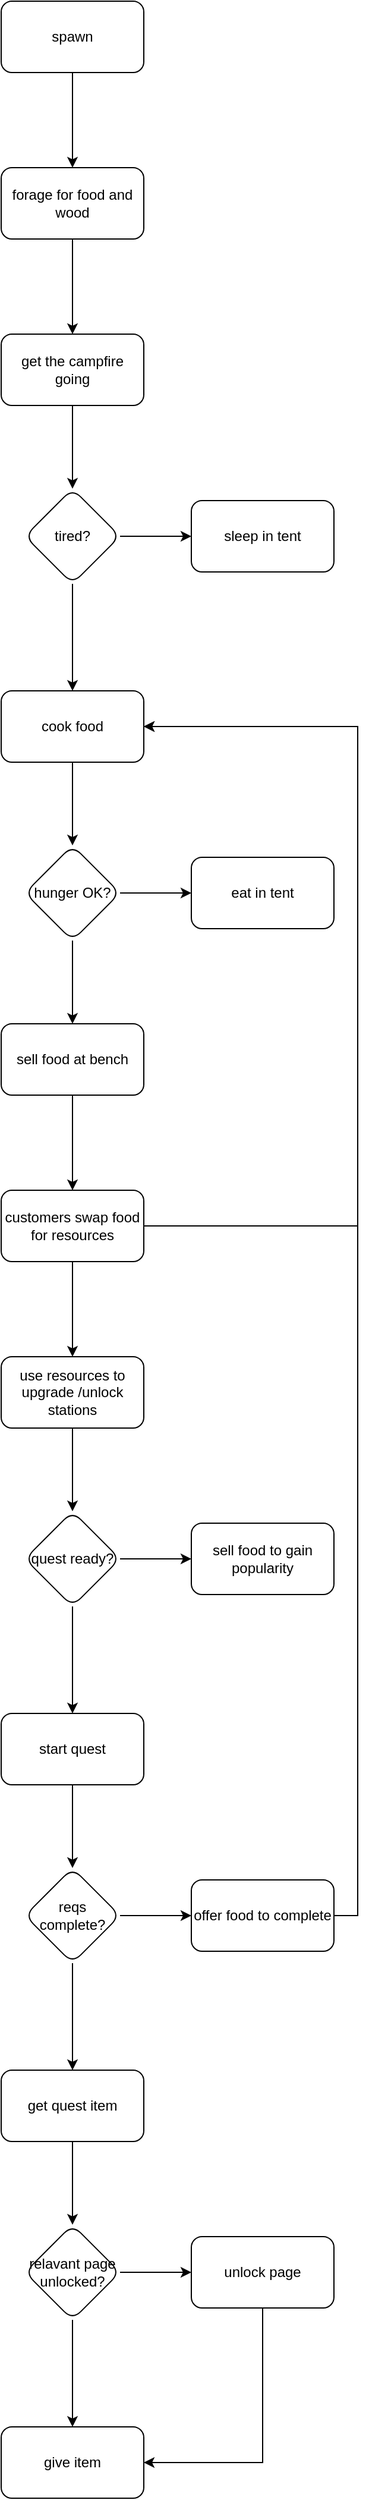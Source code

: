 <mxfile version="16.0.0" type="device"><diagram id="C5RBs43oDa-KdzZeNtuy" name="Page-1"><mxGraphModel dx="1342" dy="905" grid="1" gridSize="10" guides="1" tooltips="1" connect="1" arrows="1" fold="1" page="1" pageScale="1" pageWidth="827" pageHeight="1169" math="0" shadow="0"><root><mxCell id="WIyWlLk6GJQsqaUBKTNV-0"/><mxCell id="WIyWlLk6GJQsqaUBKTNV-1" parent="WIyWlLk6GJQsqaUBKTNV-0"/><mxCell id="COHZVYa6Z2h2SH25fkoG-2" value="" style="edgeStyle=orthogonalEdgeStyle;rounded=0;orthogonalLoop=1;jettySize=auto;html=1;" edge="1" parent="WIyWlLk6GJQsqaUBKTNV-1" source="COHZVYa6Z2h2SH25fkoG-0" target="COHZVYa6Z2h2SH25fkoG-1"><mxGeometry relative="1" as="geometry"/></mxCell><mxCell id="COHZVYa6Z2h2SH25fkoG-0" value="spawn" style="rounded=1;whiteSpace=wrap;html=1;" vertex="1" parent="WIyWlLk6GJQsqaUBKTNV-1"><mxGeometry x="30" y="10" width="120" height="60" as="geometry"/></mxCell><mxCell id="COHZVYa6Z2h2SH25fkoG-4" value="" style="edgeStyle=orthogonalEdgeStyle;rounded=0;orthogonalLoop=1;jettySize=auto;html=1;" edge="1" parent="WIyWlLk6GJQsqaUBKTNV-1" source="COHZVYa6Z2h2SH25fkoG-1" target="COHZVYa6Z2h2SH25fkoG-3"><mxGeometry relative="1" as="geometry"/></mxCell><mxCell id="COHZVYa6Z2h2SH25fkoG-1" value="forage for food and wood" style="whiteSpace=wrap;html=1;rounded=1;" vertex="1" parent="WIyWlLk6GJQsqaUBKTNV-1"><mxGeometry x="30" y="150" width="120" height="60" as="geometry"/></mxCell><mxCell id="COHZVYa6Z2h2SH25fkoG-6" value="" style="edgeStyle=orthogonalEdgeStyle;rounded=0;orthogonalLoop=1;jettySize=auto;html=1;" edge="1" parent="WIyWlLk6GJQsqaUBKTNV-1" source="COHZVYa6Z2h2SH25fkoG-3" target="COHZVYa6Z2h2SH25fkoG-5"><mxGeometry relative="1" as="geometry"/></mxCell><mxCell id="COHZVYa6Z2h2SH25fkoG-3" value="get the campfire going" style="whiteSpace=wrap;html=1;rounded=1;" vertex="1" parent="WIyWlLk6GJQsqaUBKTNV-1"><mxGeometry x="30" y="290" width="120" height="60" as="geometry"/></mxCell><mxCell id="COHZVYa6Z2h2SH25fkoG-8" value="" style="edgeStyle=orthogonalEdgeStyle;rounded=0;orthogonalLoop=1;jettySize=auto;html=1;" edge="1" parent="WIyWlLk6GJQsqaUBKTNV-1" source="COHZVYa6Z2h2SH25fkoG-5" target="COHZVYa6Z2h2SH25fkoG-7"><mxGeometry relative="1" as="geometry"/></mxCell><mxCell id="COHZVYa6Z2h2SH25fkoG-10" value="" style="edgeStyle=orthogonalEdgeStyle;rounded=0;orthogonalLoop=1;jettySize=auto;html=1;" edge="1" parent="WIyWlLk6GJQsqaUBKTNV-1" source="COHZVYa6Z2h2SH25fkoG-5" target="COHZVYa6Z2h2SH25fkoG-9"><mxGeometry relative="1" as="geometry"/></mxCell><mxCell id="COHZVYa6Z2h2SH25fkoG-5" value="tired?" style="rhombus;whiteSpace=wrap;html=1;rounded=1;" vertex="1" parent="WIyWlLk6GJQsqaUBKTNV-1"><mxGeometry x="50" y="420" width="80" height="80" as="geometry"/></mxCell><mxCell id="COHZVYa6Z2h2SH25fkoG-7" value="sleep in tent" style="whiteSpace=wrap;html=1;rounded=1;" vertex="1" parent="WIyWlLk6GJQsqaUBKTNV-1"><mxGeometry x="190" y="430" width="120" height="60" as="geometry"/></mxCell><mxCell id="COHZVYa6Z2h2SH25fkoG-12" value="" style="edgeStyle=orthogonalEdgeStyle;rounded=0;orthogonalLoop=1;jettySize=auto;html=1;" edge="1" parent="WIyWlLk6GJQsqaUBKTNV-1" source="COHZVYa6Z2h2SH25fkoG-9" target="COHZVYa6Z2h2SH25fkoG-11"><mxGeometry relative="1" as="geometry"/></mxCell><mxCell id="COHZVYa6Z2h2SH25fkoG-9" value="cook food" style="whiteSpace=wrap;html=1;rounded=1;" vertex="1" parent="WIyWlLk6GJQsqaUBKTNV-1"><mxGeometry x="30" y="590" width="120" height="60" as="geometry"/></mxCell><mxCell id="COHZVYa6Z2h2SH25fkoG-14" value="" style="edgeStyle=orthogonalEdgeStyle;rounded=0;orthogonalLoop=1;jettySize=auto;html=1;" edge="1" parent="WIyWlLk6GJQsqaUBKTNV-1" source="COHZVYa6Z2h2SH25fkoG-11" target="COHZVYa6Z2h2SH25fkoG-13"><mxGeometry relative="1" as="geometry"/></mxCell><mxCell id="COHZVYa6Z2h2SH25fkoG-20" value="" style="edgeStyle=orthogonalEdgeStyle;rounded=0;orthogonalLoop=1;jettySize=auto;html=1;" edge="1" parent="WIyWlLk6GJQsqaUBKTNV-1" source="COHZVYa6Z2h2SH25fkoG-11" target="COHZVYa6Z2h2SH25fkoG-19"><mxGeometry relative="1" as="geometry"/></mxCell><mxCell id="COHZVYa6Z2h2SH25fkoG-11" value="hunger OK?" style="rhombus;whiteSpace=wrap;html=1;rounded=1;" vertex="1" parent="WIyWlLk6GJQsqaUBKTNV-1"><mxGeometry x="50" y="720" width="80" height="80" as="geometry"/></mxCell><mxCell id="COHZVYa6Z2h2SH25fkoG-16" value="" style="edgeStyle=orthogonalEdgeStyle;rounded=0;orthogonalLoop=1;jettySize=auto;html=1;" edge="1" parent="WIyWlLk6GJQsqaUBKTNV-1" source="COHZVYa6Z2h2SH25fkoG-13" target="COHZVYa6Z2h2SH25fkoG-15"><mxGeometry relative="1" as="geometry"/></mxCell><mxCell id="COHZVYa6Z2h2SH25fkoG-13" value="sell food at bench" style="whiteSpace=wrap;html=1;rounded=1;" vertex="1" parent="WIyWlLk6GJQsqaUBKTNV-1"><mxGeometry x="30" y="870" width="120" height="60" as="geometry"/></mxCell><mxCell id="COHZVYa6Z2h2SH25fkoG-18" value="" style="edgeStyle=orthogonalEdgeStyle;rounded=0;orthogonalLoop=1;jettySize=auto;html=1;" edge="1" parent="WIyWlLk6GJQsqaUBKTNV-1" source="COHZVYa6Z2h2SH25fkoG-15" target="COHZVYa6Z2h2SH25fkoG-17"><mxGeometry relative="1" as="geometry"/></mxCell><mxCell id="COHZVYa6Z2h2SH25fkoG-41" style="edgeStyle=orthogonalEdgeStyle;rounded=0;orthogonalLoop=1;jettySize=auto;html=1;exitX=1;exitY=0.5;exitDx=0;exitDy=0;entryX=1;entryY=0.5;entryDx=0;entryDy=0;" edge="1" parent="WIyWlLk6GJQsqaUBKTNV-1" source="COHZVYa6Z2h2SH25fkoG-15" target="COHZVYa6Z2h2SH25fkoG-9"><mxGeometry relative="1" as="geometry"><Array as="points"><mxPoint x="330" y="1040"/><mxPoint x="330" y="620"/></Array></mxGeometry></mxCell><mxCell id="COHZVYa6Z2h2SH25fkoG-15" value="customers swap food for resources" style="whiteSpace=wrap;html=1;rounded=1;" vertex="1" parent="WIyWlLk6GJQsqaUBKTNV-1"><mxGeometry x="30" y="1010" width="120" height="60" as="geometry"/></mxCell><mxCell id="COHZVYa6Z2h2SH25fkoG-22" value="" style="edgeStyle=orthogonalEdgeStyle;rounded=0;orthogonalLoop=1;jettySize=auto;html=1;" edge="1" parent="WIyWlLk6GJQsqaUBKTNV-1" source="COHZVYa6Z2h2SH25fkoG-17" target="COHZVYa6Z2h2SH25fkoG-21"><mxGeometry relative="1" as="geometry"/></mxCell><mxCell id="COHZVYa6Z2h2SH25fkoG-17" value="use resources to upgrade /unlock stations" style="whiteSpace=wrap;html=1;rounded=1;" vertex="1" parent="WIyWlLk6GJQsqaUBKTNV-1"><mxGeometry x="30" y="1150" width="120" height="60" as="geometry"/></mxCell><mxCell id="COHZVYa6Z2h2SH25fkoG-19" value="eat in tent" style="whiteSpace=wrap;html=1;rounded=1;" vertex="1" parent="WIyWlLk6GJQsqaUBKTNV-1"><mxGeometry x="190" y="730" width="120" height="60" as="geometry"/></mxCell><mxCell id="COHZVYa6Z2h2SH25fkoG-24" value="" style="edgeStyle=orthogonalEdgeStyle;rounded=0;orthogonalLoop=1;jettySize=auto;html=1;" edge="1" parent="WIyWlLk6GJQsqaUBKTNV-1" source="COHZVYa6Z2h2SH25fkoG-21" target="COHZVYa6Z2h2SH25fkoG-23"><mxGeometry relative="1" as="geometry"/></mxCell><mxCell id="COHZVYa6Z2h2SH25fkoG-26" value="" style="edgeStyle=orthogonalEdgeStyle;rounded=0;orthogonalLoop=1;jettySize=auto;html=1;" edge="1" parent="WIyWlLk6GJQsqaUBKTNV-1" source="COHZVYa6Z2h2SH25fkoG-21" target="COHZVYa6Z2h2SH25fkoG-25"><mxGeometry relative="1" as="geometry"/></mxCell><mxCell id="COHZVYa6Z2h2SH25fkoG-21" value="quest ready?" style="rhombus;whiteSpace=wrap;html=1;rounded=1;" vertex="1" parent="WIyWlLk6GJQsqaUBKTNV-1"><mxGeometry x="50" y="1280" width="80" height="80" as="geometry"/></mxCell><mxCell id="COHZVYa6Z2h2SH25fkoG-23" value="sell food to gain popularity" style="whiteSpace=wrap;html=1;rounded=1;" vertex="1" parent="WIyWlLk6GJQsqaUBKTNV-1"><mxGeometry x="190" y="1290" width="120" height="60" as="geometry"/></mxCell><mxCell id="COHZVYa6Z2h2SH25fkoG-28" value="" style="edgeStyle=orthogonalEdgeStyle;rounded=0;orthogonalLoop=1;jettySize=auto;html=1;" edge="1" parent="WIyWlLk6GJQsqaUBKTNV-1" source="COHZVYa6Z2h2SH25fkoG-25" target="COHZVYa6Z2h2SH25fkoG-27"><mxGeometry relative="1" as="geometry"/></mxCell><mxCell id="COHZVYa6Z2h2SH25fkoG-25" value="start quest" style="whiteSpace=wrap;html=1;rounded=1;" vertex="1" parent="WIyWlLk6GJQsqaUBKTNV-1"><mxGeometry x="30" y="1450" width="120" height="60" as="geometry"/></mxCell><mxCell id="COHZVYa6Z2h2SH25fkoG-30" value="" style="edgeStyle=orthogonalEdgeStyle;rounded=0;orthogonalLoop=1;jettySize=auto;html=1;" edge="1" parent="WIyWlLk6GJQsqaUBKTNV-1" source="COHZVYa6Z2h2SH25fkoG-27" target="COHZVYa6Z2h2SH25fkoG-29"><mxGeometry relative="1" as="geometry"/></mxCell><mxCell id="COHZVYa6Z2h2SH25fkoG-32" value="" style="edgeStyle=orthogonalEdgeStyle;rounded=0;orthogonalLoop=1;jettySize=auto;html=1;" edge="1" parent="WIyWlLk6GJQsqaUBKTNV-1" source="COHZVYa6Z2h2SH25fkoG-27" target="COHZVYa6Z2h2SH25fkoG-31"><mxGeometry relative="1" as="geometry"/></mxCell><mxCell id="COHZVYa6Z2h2SH25fkoG-27" value="reqs complete?" style="rhombus;whiteSpace=wrap;html=1;rounded=1;" vertex="1" parent="WIyWlLk6GJQsqaUBKTNV-1"><mxGeometry x="50" y="1580" width="80" height="80" as="geometry"/></mxCell><mxCell id="COHZVYa6Z2h2SH25fkoG-42" style="edgeStyle=orthogonalEdgeStyle;rounded=0;orthogonalLoop=1;jettySize=auto;html=1;entryX=1;entryY=0.5;entryDx=0;entryDy=0;" edge="1" parent="WIyWlLk6GJQsqaUBKTNV-1" source="COHZVYa6Z2h2SH25fkoG-29" target="COHZVYa6Z2h2SH25fkoG-9"><mxGeometry relative="1" as="geometry"><Array as="points"><mxPoint x="330" y="1620"/><mxPoint x="330" y="620"/></Array></mxGeometry></mxCell><mxCell id="COHZVYa6Z2h2SH25fkoG-29" value="offer food to complete" style="whiteSpace=wrap;html=1;rounded=1;" vertex="1" parent="WIyWlLk6GJQsqaUBKTNV-1"><mxGeometry x="190" y="1590" width="120" height="60" as="geometry"/></mxCell><mxCell id="COHZVYa6Z2h2SH25fkoG-34" value="" style="edgeStyle=orthogonalEdgeStyle;rounded=0;orthogonalLoop=1;jettySize=auto;html=1;" edge="1" parent="WIyWlLk6GJQsqaUBKTNV-1" source="COHZVYa6Z2h2SH25fkoG-31" target="COHZVYa6Z2h2SH25fkoG-33"><mxGeometry relative="1" as="geometry"/></mxCell><mxCell id="COHZVYa6Z2h2SH25fkoG-31" value="get quest item" style="whiteSpace=wrap;html=1;rounded=1;" vertex="1" parent="WIyWlLk6GJQsqaUBKTNV-1"><mxGeometry x="30" y="1750" width="120" height="60" as="geometry"/></mxCell><mxCell id="COHZVYa6Z2h2SH25fkoG-36" value="" style="edgeStyle=orthogonalEdgeStyle;rounded=0;orthogonalLoop=1;jettySize=auto;html=1;" edge="1" parent="WIyWlLk6GJQsqaUBKTNV-1" source="COHZVYa6Z2h2SH25fkoG-33" target="COHZVYa6Z2h2SH25fkoG-35"><mxGeometry relative="1" as="geometry"/></mxCell><mxCell id="COHZVYa6Z2h2SH25fkoG-38" value="" style="edgeStyle=orthogonalEdgeStyle;rounded=0;orthogonalLoop=1;jettySize=auto;html=1;" edge="1" parent="WIyWlLk6GJQsqaUBKTNV-1" source="COHZVYa6Z2h2SH25fkoG-33" target="COHZVYa6Z2h2SH25fkoG-37"><mxGeometry relative="1" as="geometry"/></mxCell><mxCell id="COHZVYa6Z2h2SH25fkoG-33" value="relavant page unlocked?" style="rhombus;whiteSpace=wrap;html=1;rounded=1;" vertex="1" parent="WIyWlLk6GJQsqaUBKTNV-1"><mxGeometry x="50" y="1880" width="80" height="80" as="geometry"/></mxCell><mxCell id="COHZVYa6Z2h2SH25fkoG-39" style="edgeStyle=orthogonalEdgeStyle;rounded=0;orthogonalLoop=1;jettySize=auto;html=1;entryX=1;entryY=0.5;entryDx=0;entryDy=0;" edge="1" parent="WIyWlLk6GJQsqaUBKTNV-1" source="COHZVYa6Z2h2SH25fkoG-35" target="COHZVYa6Z2h2SH25fkoG-37"><mxGeometry relative="1" as="geometry"><Array as="points"><mxPoint x="250" y="2080"/></Array></mxGeometry></mxCell><mxCell id="COHZVYa6Z2h2SH25fkoG-35" value="unlock page" style="whiteSpace=wrap;html=1;rounded=1;" vertex="1" parent="WIyWlLk6GJQsqaUBKTNV-1"><mxGeometry x="190" y="1890" width="120" height="60" as="geometry"/></mxCell><mxCell id="COHZVYa6Z2h2SH25fkoG-37" value="give item" style="whiteSpace=wrap;html=1;rounded=1;" vertex="1" parent="WIyWlLk6GJQsqaUBKTNV-1"><mxGeometry x="30" y="2050" width="120" height="60" as="geometry"/></mxCell></root></mxGraphModel></diagram></mxfile>